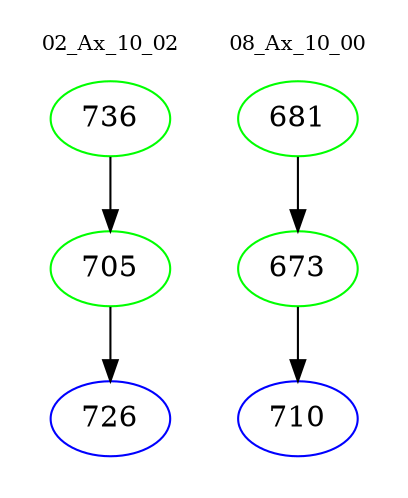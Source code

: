 digraph{
subgraph cluster_0 {
color = white
label = "02_Ax_10_02";
fontsize=10;
T0_736 [label="736", color="green"]
T0_736 -> T0_705 [color="black"]
T0_705 [label="705", color="green"]
T0_705 -> T0_726 [color="black"]
T0_726 [label="726", color="blue"]
}
subgraph cluster_1 {
color = white
label = "08_Ax_10_00";
fontsize=10;
T1_681 [label="681", color="green"]
T1_681 -> T1_673 [color="black"]
T1_673 [label="673", color="green"]
T1_673 -> T1_710 [color="black"]
T1_710 [label="710", color="blue"]
}
}
